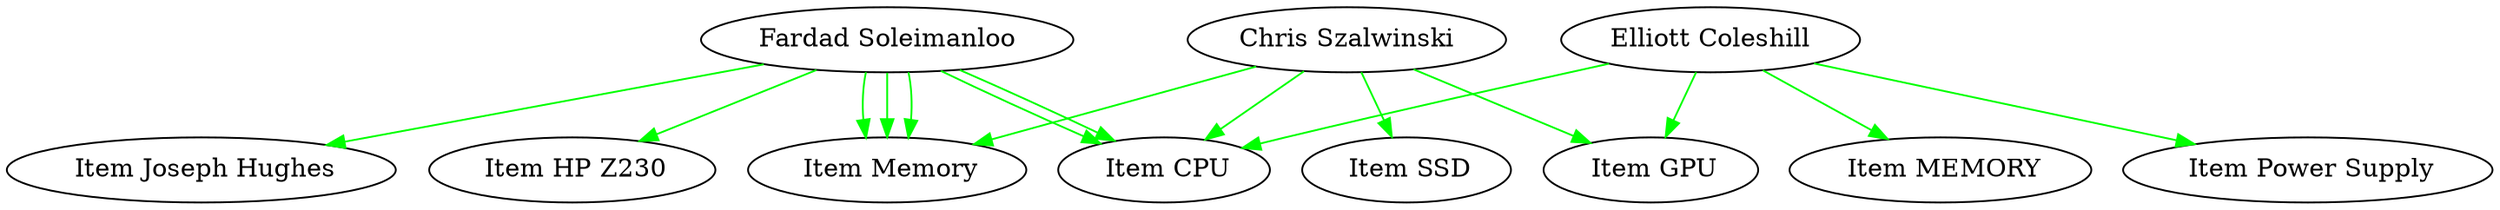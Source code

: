 digraph myGraph {
"Fardad Soleimanloo"->" Item CPU" [color=green];
"Fardad Soleimanloo"->" Item Memory" [color=green];
"Fardad Soleimanloo"->" Item Memory" [color=green];
"Fardad Soleimanloo"->" Item Joseph Hughes" [color=green];
"Fardad Soleimanloo"->" Item HP Z230" [color=green];
"Fardad Soleimanloo"->" Item CPU" [color=green];
"Fardad Soleimanloo"->" Item Memory" [color=green];

"Chris Szalwinski"->" Item CPU" [color=green];
"Chris Szalwinski"->" Item Memory" [color=green];
"Chris Szalwinski"->" Item SSD" [color=green];
"Chris Szalwinski"->" Item GPU" [color=green];

"Elliott Coleshill"->" Item CPU" [color=green];
"Elliott Coleshill"->" Item MEMORY" [color=green];
"Elliott Coleshill"->" Item Power Supply" [color=green];
"Elliott Coleshill"->" Item GPU" [color=green];

}
